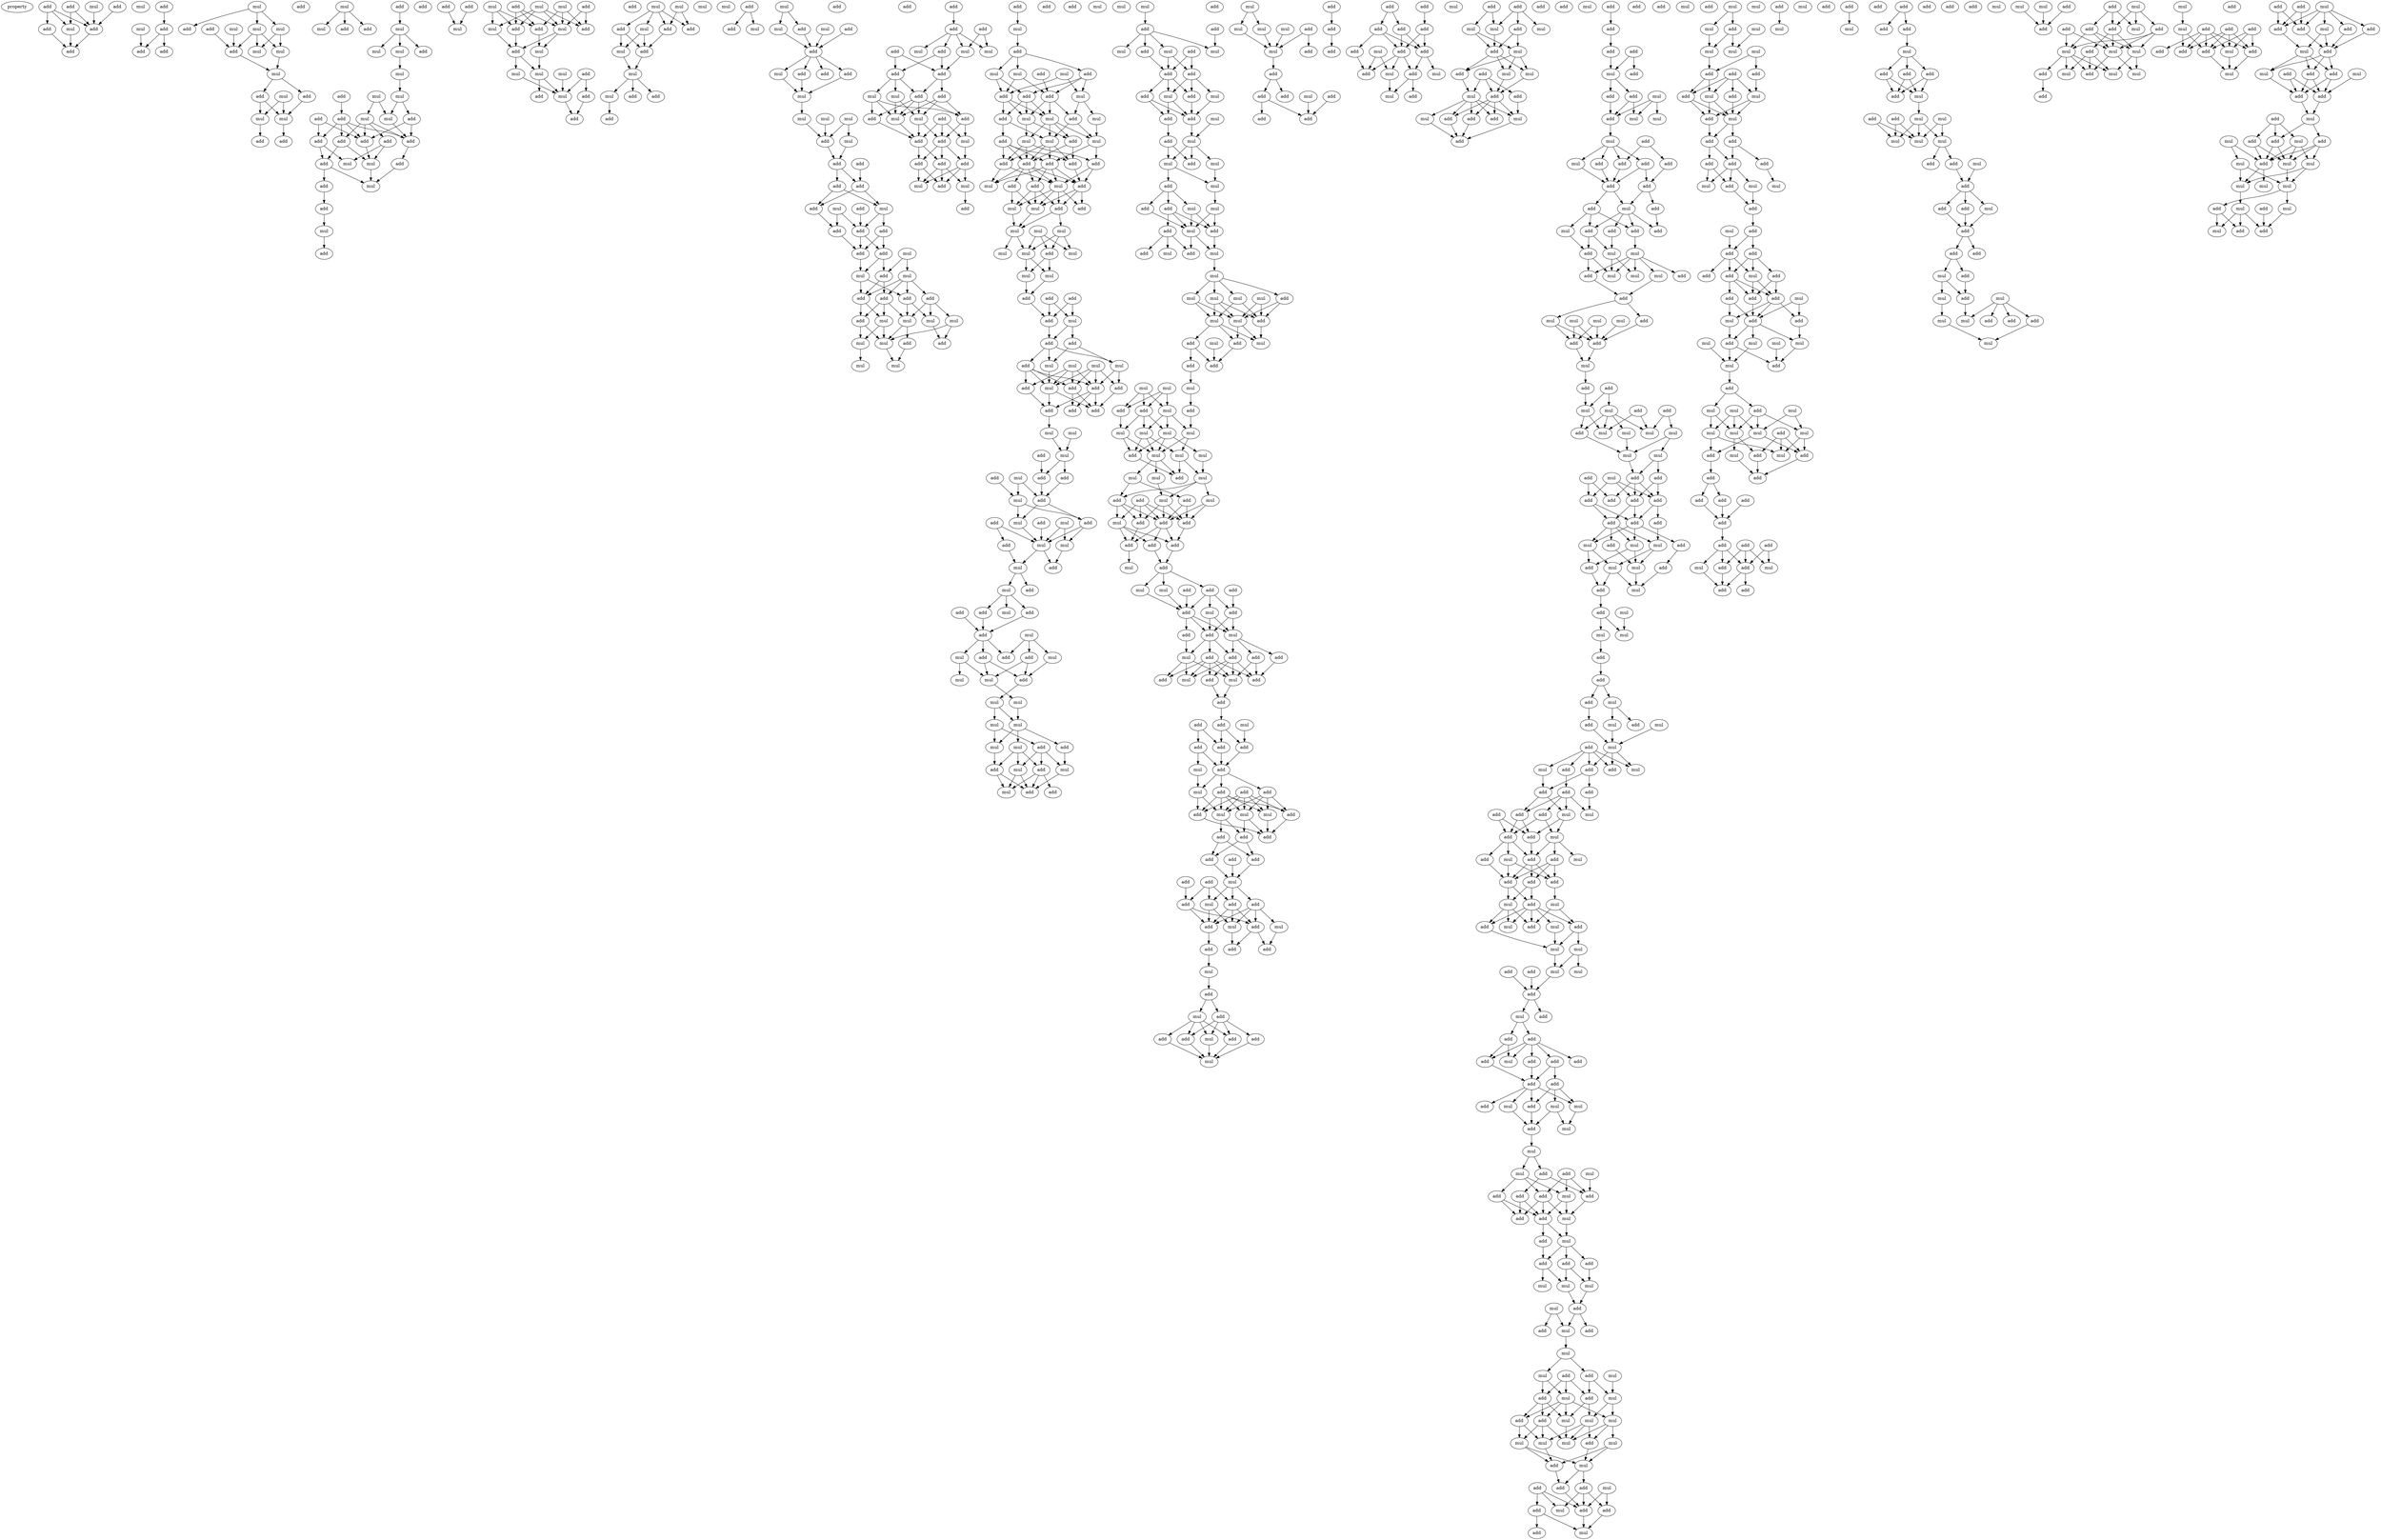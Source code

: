 digraph {
    node [fontcolor=black]
    property [mul=2,lf=1.9]
    0 [ label = add ];
    1 [ label = mul ];
    2 [ label = mul ];
    3 [ label = add ];
    4 [ label = add ];
    5 [ label = mul ];
    6 [ label = add ];
    7 [ label = add ];
    8 [ label = add ];
    9 [ label = add ];
    10 [ label = add ];
    11 [ label = mul ];
    12 [ label = add ];
    13 [ label = add ];
    14 [ label = mul ];
    15 [ label = add ];
    16 [ label = mul ];
    17 [ label = mul ];
    18 [ label = mul ];
    19 [ label = add ];
    20 [ label = mul ];
    21 [ label = mul ];
    22 [ label = add ];
    23 [ label = mul ];
    24 [ label = add ];
    25 [ label = mul ];
    26 [ label = add ];
    27 [ label = mul ];
    28 [ label = mul ];
    29 [ label = add ];
    30 [ label = add ];
    31 [ label = add ];
    32 [ label = mul ];
    33 [ label = mul ];
    34 [ label = add ];
    35 [ label = add ];
    36 [ label = add ];
    37 [ label = mul ];
    38 [ label = mul ];
    39 [ label = mul ];
    40 [ label = add ];
    41 [ label = add ];
    42 [ label = mul ];
    43 [ label = mul ];
    44 [ label = add ];
    45 [ label = mul ];
    46 [ label = mul ];
    47 [ label = add ];
    48 [ label = mul ];
    49 [ label = add ];
    50 [ label = add ];
    51 [ label = add ];
    52 [ label = add ];
    53 [ label = add ];
    54 [ label = add ];
    55 [ label = add ];
    56 [ label = add ];
    57 [ label = mul ];
    58 [ label = mul ];
    59 [ label = add ];
    60 [ label = mul ];
    61 [ label = add ];
    62 [ label = add ];
    63 [ label = mul ];
    64 [ label = add ];
    65 [ label = add ];
    66 [ label = add ];
    67 [ label = mul ];
    68 [ label = mul ];
    69 [ label = add ];
    70 [ label = mul ];
    71 [ label = add ];
    72 [ label = mul ];
    73 [ label = add ];
    74 [ label = mul ];
    75 [ label = mul ];
    76 [ label = add ];
    77 [ label = add ];
    78 [ label = mul ];
    79 [ label = add ];
    80 [ label = add ];
    81 [ label = mul ];
    82 [ label = mul ];
    83 [ label = mul ];
    84 [ label = mul ];
    85 [ label = add ];
    86 [ label = add ];
    87 [ label = add ];
    88 [ label = add ];
    89 [ label = mul ];
    90 [ label = mul ];
    91 [ label = add ];
    92 [ label = add ];
    93 [ label = mul ];
    94 [ label = add ];
    95 [ label = mul ];
    96 [ label = add ];
    97 [ label = mul ];
    98 [ label = mul ];
    99 [ label = mul ];
    100 [ label = add ];
    101 [ label = add ];
    102 [ label = add ];
    103 [ label = mul ];
    104 [ label = add ];
    105 [ label = add ];
    106 [ label = mul ];
    107 [ label = mul ];
    108 [ label = mul ];
    109 [ label = mul ];
    110 [ label = add ];
    111 [ label = add ];
    112 [ label = add ];
    113 [ label = mul ];
    114 [ label = add ];
    115 [ label = add ];
    116 [ label = add ];
    117 [ label = add ];
    118 [ label = mul ];
    119 [ label = mul ];
    120 [ label = mul ];
    121 [ label = mul ];
    122 [ label = add ];
    123 [ label = mul ];
    124 [ label = add ];
    125 [ label = add ];
    126 [ label = add ];
    127 [ label = add ];
    128 [ label = mul ];
    129 [ label = add ];
    130 [ label = add ];
    131 [ label = mul ];
    132 [ label = add ];
    133 [ label = add ];
    134 [ label = add ];
    135 [ label = add ];
    136 [ label = add ];
    137 [ label = mul ];
    138 [ label = add ];
    139 [ label = mul ];
    140 [ label = mul ];
    141 [ label = add ];
    142 [ label = add ];
    143 [ label = add ];
    144 [ label = add ];
    145 [ label = mul ];
    146 [ label = mul ];
    147 [ label = add ];
    148 [ label = mul ];
    149 [ label = mul ];
    150 [ label = add ];
    151 [ label = add ];
    152 [ label = mul ];
    153 [ label = mul ];
    154 [ label = mul ];
    155 [ label = add ];
    156 [ label = mul ];
    157 [ label = add ];
    158 [ label = add ];
    159 [ label = add ];
    160 [ label = add ];
    161 [ label = add ];
    162 [ label = mul ];
    163 [ label = mul ];
    164 [ label = mul ];
    165 [ label = add ];
    166 [ label = add ];
    167 [ label = add ];
    168 [ label = mul ];
    169 [ label = mul ];
    170 [ label = add ];
    171 [ label = mul ];
    172 [ label = mul ];
    173 [ label = add ];
    174 [ label = add ];
    175 [ label = add ];
    176 [ label = add ];
    177 [ label = mul ];
    178 [ label = add ];
    179 [ label = add ];
    180 [ label = add ];
    181 [ label = add ];
    182 [ label = add ];
    183 [ label = mul ];
    184 [ label = mul ];
    185 [ label = add ];
    186 [ label = add ];
    187 [ label = mul ];
    188 [ label = add ];
    189 [ label = add ];
    190 [ label = mul ];
    191 [ label = add ];
    192 [ label = mul ];
    193 [ label = mul ];
    194 [ label = add ];
    195 [ label = add ];
    196 [ label = mul ];
    197 [ label = add ];
    198 [ label = add ];
    199 [ label = add ];
    200 [ label = mul ];
    201 [ label = mul ];
    202 [ label = mul ];
    203 [ label = add ];
    204 [ label = add ];
    205 [ label = mul ];
    206 [ label = mul ];
    207 [ label = add ];
    208 [ label = mul ];
    209 [ label = add ];
    210 [ label = add ];
    211 [ label = add ];
    212 [ label = add ];
    213 [ label = add ];
    214 [ label = add ];
    215 [ label = add ];
    216 [ label = mul ];
    217 [ label = mul ];
    218 [ label = add ];
    219 [ label = add ];
    220 [ label = mul ];
    221 [ label = add ];
    222 [ label = mul ];
    223 [ label = mul ];
    224 [ label = mul ];
    225 [ label = mul ];
    226 [ label = mul ];
    227 [ label = mul ];
    228 [ label = add ];
    229 [ label = add ];
    230 [ label = mul ];
    231 [ label = mul ];
    232 [ label = mul ];
    233 [ label = add ];
    234 [ label = add ];
    235 [ label = add ];
    236 [ label = mul ];
    237 [ label = add ];
    238 [ label = mul ];
    239 [ label = add ];
    240 [ label = add ];
    241 [ label = add ];
    242 [ label = mul ];
    243 [ label = mul ];
    244 [ label = mul ];
    245 [ label = mul ];
    246 [ label = add ];
    247 [ label = add ];
    248 [ label = mul ];
    249 [ label = add ];
    250 [ label = add ];
    251 [ label = add ];
    252 [ label = add ];
    253 [ label = add ];
    254 [ label = mul ];
    255 [ label = mul ];
    256 [ label = mul ];
    257 [ label = add ];
    258 [ label = add ];
    259 [ label = mul ];
    260 [ label = add ];
    261 [ label = add ];
    262 [ label = mul ];
    263 [ label = add ];
    264 [ label = mul ];
    265 [ label = add ];
    266 [ label = add ];
    267 [ label = add ];
    268 [ label = mul ];
    269 [ label = mul ];
    270 [ label = add ];
    271 [ label = mul ];
    272 [ label = mul ];
    273 [ label = add ];
    274 [ label = mul ];
    275 [ label = add ];
    276 [ label = add ];
    277 [ label = add ];
    278 [ label = mul ];
    279 [ label = add ];
    280 [ label = add ];
    281 [ label = mul ];
    282 [ label = mul ];
    283 [ label = add ];
    284 [ label = add ];
    285 [ label = add ];
    286 [ label = mul ];
    287 [ label = mul ];
    288 [ label = add ];
    289 [ label = mul ];
    290 [ label = mul ];
    291 [ label = mul ];
    292 [ label = mul ];
    293 [ label = mul ];
    294 [ label = add ];
    295 [ label = mul ];
    296 [ label = add ];
    297 [ label = mul ];
    298 [ label = add ];
    299 [ label = mul ];
    300 [ label = add ];
    301 [ label = mul ];
    302 [ label = add ];
    303 [ label = mul ];
    304 [ label = add ];
    305 [ label = mul ];
    306 [ label = mul ];
    307 [ label = add ];
    308 [ label = add ];
    309 [ label = add ];
    310 [ label = add ];
    311 [ label = mul ];
    312 [ label = mul ];
    313 [ label = mul ];
    314 [ label = add ];
    315 [ label = add ];
    316 [ label = add ];
    317 [ label = add ];
    318 [ label = mul ];
    319 [ label = mul ];
    320 [ label = add ];
    321 [ label = add ];
    322 [ label = add ];
    323 [ label = mul ];
    324 [ label = mul ];
    325 [ label = add ];
    326 [ label = mul ];
    327 [ label = add ];
    328 [ label = mul ];
    329 [ label = add ];
    330 [ label = mul ];
    331 [ label = add ];
    332 [ label = mul ];
    333 [ label = add ];
    334 [ label = mul ];
    335 [ label = add ];
    336 [ label = mul ];
    337 [ label = add ];
    338 [ label = mul ];
    339 [ label = add ];
    340 [ label = add ];
    341 [ label = mul ];
    342 [ label = mul ];
    343 [ label = mul ];
    344 [ label = mul ];
    345 [ label = add ];
    346 [ label = mul ];
    347 [ label = mul ];
    348 [ label = mul ];
    349 [ label = mul ];
    350 [ label = add ];
    351 [ label = add ];
    352 [ label = mul ];
    353 [ label = add ];
    354 [ label = mul ];
    355 [ label = add ];
    356 [ label = add ];
    357 [ label = mul ];
    358 [ label = mul ];
    359 [ label = mul ];
    360 [ label = add ];
    361 [ label = add ];
    362 [ label = mul ];
    363 [ label = add ];
    364 [ label = mul ];
    365 [ label = mul ];
    366 [ label = mul ];
    367 [ label = mul ];
    368 [ label = mul ];
    369 [ label = mul ];
    370 [ label = mul ];
    371 [ label = add ];
    372 [ label = mul ];
    373 [ label = mul ];
    374 [ label = add ];
    375 [ label = mul ];
    376 [ label = add ];
    377 [ label = add ];
    378 [ label = add ];
    379 [ label = mul ];
    380 [ label = mul ];
    381 [ label = add ];
    382 [ label = mul ];
    383 [ label = add ];
    384 [ label = add ];
    385 [ label = add ];
    386 [ label = add ];
    387 [ label = add ];
    388 [ label = add ];
    389 [ label = mul ];
    390 [ label = mul ];
    391 [ label = add ];
    392 [ label = mul ];
    393 [ label = add ];
    394 [ label = add ];
    395 [ label = add ];
    396 [ label = mul ];
    397 [ label = add ];
    398 [ label = mul ];
    399 [ label = add ];
    400 [ label = add ];
    401 [ label = add ];
    402 [ label = mul ];
    403 [ label = add ];
    404 [ label = add ];
    405 [ label = add ];
    406 [ label = mul ];
    407 [ label = add ];
    408 [ label = add ];
    409 [ label = mul ];
    410 [ label = add ];
    411 [ label = add ];
    412 [ label = add ];
    413 [ label = add ];
    414 [ label = mul ];
    415 [ label = add ];
    416 [ label = add ];
    417 [ label = add ];
    418 [ label = mul ];
    419 [ label = add ];
    420 [ label = add ];
    421 [ label = mul ];
    422 [ label = add ];
    423 [ label = add ];
    424 [ label = mul ];
    425 [ label = mul ];
    426 [ label = mul ];
    427 [ label = add ];
    428 [ label = add ];
    429 [ label = add ];
    430 [ label = add ];
    431 [ label = add ];
    432 [ label = add ];
    433 [ label = add ];
    434 [ label = add ];
    435 [ label = add ];
    436 [ label = add ];
    437 [ label = mul ];
    438 [ label = add ];
    439 [ label = add ];
    440 [ label = add ];
    441 [ label = mul ];
    442 [ label = mul ];
    443 [ label = add ];
    444 [ label = add ];
    445 [ label = mul ];
    446 [ label = add ];
    447 [ label = add ];
    448 [ label = add ];
    449 [ label = mul ];
    450 [ label = add ];
    451 [ label = mul ];
    452 [ label = add ];
    453 [ label = add ];
    454 [ label = add ];
    455 [ label = mul ];
    456 [ label = add ];
    457 [ label = add ];
    458 [ label = mul ];
    459 [ label = mul ];
    460 [ label = add ];
    461 [ label = mul ];
    462 [ label = mul ];
    463 [ label = mul ];
    464 [ label = add ];
    465 [ label = mul ];
    466 [ label = add ];
    467 [ label = mul ];
    468 [ label = add ];
    469 [ label = add ];
    470 [ label = add ];
    471 [ label = add ];
    472 [ label = add ];
    473 [ label = add ];
    474 [ label = add ];
    475 [ label = add ];
    476 [ label = add ];
    477 [ label = add ];
    478 [ label = add ];
    479 [ label = add ];
    480 [ label = add ];
    481 [ label = mul ];
    482 [ label = add ];
    483 [ label = add ];
    484 [ label = add ];
    485 [ label = add ];
    486 [ label = mul ];
    487 [ label = mul ];
    488 [ label = add ];
    489 [ label = mul ];
    490 [ label = add ];
    491 [ label = mul ];
    492 [ label = add ];
    493 [ label = add ];
    494 [ label = add ];
    495 [ label = add ];
    496 [ label = mul ];
    497 [ label = mul ];
    498 [ label = mul ];
    499 [ label = add ];
    500 [ label = mul ];
    501 [ label = add ];
    502 [ label = mul ];
    503 [ label = add ];
    504 [ label = mul ];
    505 [ label = mul ];
    506 [ label = add ];
    507 [ label = add ];
    508 [ label = add ];
    509 [ label = add ];
    510 [ label = mul ];
    511 [ label = mul ];
    512 [ label = add ];
    513 [ label = add ];
    514 [ label = add ];
    515 [ label = mul ];
    516 [ label = add ];
    517 [ label = add ];
    518 [ label = add ];
    519 [ label = add ];
    520 [ label = add ];
    521 [ label = mul ];
    522 [ label = add ];
    523 [ label = mul ];
    524 [ label = add ];
    525 [ label = add ];
    526 [ label = mul ];
    527 [ label = add ];
    528 [ label = mul ];
    529 [ label = add ];
    530 [ label = mul ];
    531 [ label = mul ];
    532 [ label = add ];
    533 [ label = add ];
    534 [ label = add ];
    535 [ label = add ];
    536 [ label = add ];
    537 [ label = add ];
    538 [ label = mul ];
    539 [ label = add ];
    540 [ label = add ];
    541 [ label = add ];
    542 [ label = add ];
    543 [ label = add ];
    544 [ label = mul ];
    545 [ label = add ];
    546 [ label = mul ];
    547 [ label = mul ];
    548 [ label = add ];
    549 [ label = mul ];
    550 [ label = add ];
    551 [ label = mul ];
    552 [ label = add ];
    553 [ label = mul ];
    554 [ label = add ];
    555 [ label = mul ];
    556 [ label = add ];
    557 [ label = mul ];
    558 [ label = mul ];
    559 [ label = mul ];
    560 [ label = add ];
    561 [ label = add ];
    562 [ label = mul ];
    563 [ label = add ];
    564 [ label = add ];
    565 [ label = mul ];
    566 [ label = add ];
    567 [ label = mul ];
    568 [ label = add ];
    569 [ label = add ];
    570 [ label = mul ];
    571 [ label = add ];
    572 [ label = mul ];
    573 [ label = mul ];
    574 [ label = mul ];
    575 [ label = mul ];
    576 [ label = mul ];
    577 [ label = add ];
    578 [ label = add ];
    579 [ label = mul ];
    580 [ label = add ];
    581 [ label = add ];
    582 [ label = add ];
    583 [ label = mul ];
    584 [ label = add ];
    585 [ label = add ];
    586 [ label = add ];
    587 [ label = add ];
    588 [ label = add ];
    589 [ label = add ];
    590 [ label = mul ];
    591 [ label = mul ];
    592 [ label = mul ];
    593 [ label = add ];
    594 [ label = mul ];
    595 [ label = add ];
    596 [ label = mul ];
    597 [ label = add ];
    598 [ label = mul ];
    599 [ label = add ];
    600 [ label = add ];
    601 [ label = mul ];
    602 [ label = mul ];
    603 [ label = mul ];
    604 [ label = add ];
    605 [ label = add ];
    606 [ label = add ];
    607 [ label = mul ];
    608 [ label = mul ];
    609 [ label = add ];
    610 [ label = add ];
    611 [ label = mul ];
    612 [ label = mul ];
    613 [ label = add ];
    614 [ label = mul ];
    615 [ label = add ];
    616 [ label = mul ];
    617 [ label = add ];
    618 [ label = add ];
    619 [ label = add ];
    620 [ label = add ];
    621 [ label = add ];
    622 [ label = add ];
    623 [ label = add ];
    624 [ label = add ];
    625 [ label = mul ];
    626 [ label = mul ];
    627 [ label = add ];
    628 [ label = mul ];
    629 [ label = add ];
    630 [ label = add ];
    631 [ label = mul ];
    632 [ label = add ];
    633 [ label = add ];
    634 [ label = mul ];
    635 [ label = add ];
    636 [ label = add ];
    637 [ label = add ];
    638 [ label = mul ];
    639 [ label = add ];
    640 [ label = mul ];
    641 [ label = mul ];
    642 [ label = add ];
    643 [ label = add ];
    644 [ label = mul ];
    645 [ label = add ];
    646 [ label = mul ];
    647 [ label = mul ];
    648 [ label = mul ];
    649 [ label = add ];
    650 [ label = add ];
    651 [ label = mul ];
    652 [ label = add ];
    653 [ label = mul ];
    654 [ label = add ];
    655 [ label = add ];
    656 [ label = add ];
    657 [ label = add ];
    658 [ label = mul ];
    659 [ label = add ];
    660 [ label = add ];
    661 [ label = add ];
    662 [ label = add ];
    663 [ label = add ];
    664 [ label = add ];
    665 [ label = add ];
    666 [ label = add ];
    667 [ label = mul ];
    668 [ label = mul ];
    669 [ label = mul ];
    670 [ label = add ];
    671 [ label = mul ];
    672 [ label = mul ];
    673 [ label = mul ];
    674 [ label = mul ];
    675 [ label = add ];
    676 [ label = add ];
    677 [ label = add ];
    678 [ label = add ];
    679 [ label = add ];
    680 [ label = add ];
    681 [ label = mul ];
    682 [ label = add ];
    683 [ label = add ];
    684 [ label = mul ];
    685 [ label = add ];
    686 [ label = mul ];
    687 [ label = add ];
    688 [ label = add ];
    689 [ label = add ];
    690 [ label = mul ];
    691 [ label = mul ];
    692 [ label = mul ];
    693 [ label = add ];
    694 [ label = mul ];
    695 [ label = add ];
    696 [ label = mul ];
    697 [ label = add ];
    698 [ label = mul ];
    699 [ label = mul ];
    700 [ label = add ];
    701 [ label = mul ];
    702 [ label = add ];
    703 [ label = add ];
    704 [ label = add ];
    705 [ label = mul ];
    706 [ label = mul ];
    707 [ label = mul ];
    708 [ label = mul ];
    709 [ label = add ];
    710 [ label = mul ];
    711 [ label = add ];
    712 [ label = mul ];
    713 [ label = mul ];
    714 [ label = mul ];
    715 [ label = mul ];
    716 [ label = add ];
    717 [ label = add ];
    718 [ label = mul ];
    719 [ label = add ];
    720 [ label = add ];
    721 [ label = mul ];
    722 [ label = add ];
    723 [ label = add ];
    724 [ label = add ];
    725 [ label = add ];
    726 [ label = mul ];
    727 [ label = mul ];
    728 [ label = add ];
    729 [ label = mul ];
    730 [ label = mul ];
    731 [ label = mul ];
    732 [ label = add ];
    733 [ label = mul ];
    734 [ label = mul ];
    735 [ label = mul ];
    736 [ label = add ];
    737 [ label = add ];
    738 [ label = add ];
    739 [ label = add ];
    740 [ label = mul ];
    741 [ label = mul ];
    742 [ label = add ];
    743 [ label = mul ];
    744 [ label = mul ];
    745 [ label = add ];
    746 [ label = add ];
    747 [ label = add ];
    748 [ label = add ];
    749 [ label = add ];
    750 [ label = add ];
    751 [ label = mul ];
    752 [ label = mul ];
    753 [ label = mul ];
    754 [ label = add ];
    755 [ label = add ];
    756 [ label = add ];
    757 [ label = mul ];
    758 [ label = add ];
    759 [ label = add ];
    760 [ label = add ];
    761 [ label = mul ];
    762 [ label = add ];
    763 [ label = add ];
    764 [ label = add ];
    765 [ label = mul ];
    766 [ label = add ];
    767 [ label = add ];
    768 [ label = mul ];
    769 [ label = add ];
    770 [ label = add ];
    771 [ label = mul ];
    772 [ label = mul ];
    773 [ label = mul ];
    774 [ label = mul ];
    775 [ label = add ];
    776 [ label = mul ];
    777 [ label = add ];
    778 [ label = add ];
    779 [ label = add ];
    780 [ label = mul ];
    781 [ label = mul ];
    782 [ label = mul ];
    783 [ label = mul ];
    784 [ label = add ];
    785 [ label = mul ];
    786 [ label = mul ];
    787 [ label = mul ];
    788 [ label = add ];
    789 [ label = mul ];
    790 [ label = add ];
    791 [ label = mul ];
    792 [ label = add ];
    793 [ label = add ];
    794 [ label = add ];
    795 [ label = add ];
    796 [ label = add ];
    797 [ label = add ];
    798 [ label = add ];
    799 [ label = add ];
    800 [ label = add ];
    801 [ label = add ];
    802 [ label = add ];
    803 [ label = mul ];
    804 [ label = mul ];
    805 [ label = add ];
    806 [ label = add ];
    807 [ label = add ];
    808 [ label = add ];
    809 [ label = mul ];
    810 [ label = mul ];
    811 [ label = add ];
    812 [ label = add ];
    813 [ label = add ];
    814 [ label = mul ];
    815 [ label = add ];
    816 [ label = add ];
    817 [ label = add ];
    818 [ label = mul ];
    819 [ label = add ];
    820 [ label = add ];
    821 [ label = add ];
    822 [ label = add ];
    823 [ label = add ];
    824 [ label = mul ];
    825 [ label = mul ];
    826 [ label = add ];
    827 [ label = mul ];
    828 [ label = add ];
    829 [ label = mul ];
    830 [ label = mul ];
    831 [ label = mul ];
    832 [ label = add ];
    833 [ label = add ];
    834 [ label = mul ];
    835 [ label = add ];
    836 [ label = add ];
    837 [ label = add ];
    838 [ label = add ];
    839 [ label = mul ];
    840 [ label = add ];
    841 [ label = add ];
    842 [ label = add ];
    843 [ label = add ];
    844 [ label = add ];
    845 [ label = mul ];
    846 [ label = mul ];
    847 [ label = add ];
    848 [ label = mul ];
    849 [ label = add ];
    850 [ label = mul ];
    851 [ label = mul ];
    852 [ label = add ];
    853 [ label = add ];
    854 [ label = mul ];
    855 [ label = mul ];
    856 [ label = mul ];
    857 [ label = mul ];
    858 [ label = add ];
    859 [ label = add ];
    860 [ label = mul ];
    861 [ label = add ];
    862 [ label = add ];
    863 [ label = add ];
    864 [ label = add ];
    865 [ label = add ];
    866 [ label = mul ];
    867 [ label = add ];
    868 [ label = mul ];
    869 [ label = mul ];
    870 [ label = mul ];
    871 [ label = add ];
    872 [ label = add ];
    873 [ label = mul ];
    874 [ label = mul ];
    875 [ label = mul ];
    876 [ label = add ];
    877 [ label = mul ];
    878 [ label = add ];
    879 [ label = add ];
    880 [ label = mul ];
    881 [ label = add ];
    882 [ label = add ];
    883 [ label = add ];
    884 [ label = add ];
    885 [ label = mul ];
    886 [ label = add ];
    887 [ label = mul ];
    888 [ label = add ];
    889 [ label = add ];
    890 [ label = add ];
    891 [ label = mul ];
    892 [ label = add ];
    893 [ label = add ];
    894 [ label = add ];
    895 [ label = add ];
    896 [ label = mul ];
    897 [ label = mul ];
    898 [ label = add ];
    899 [ label = mul ];
    900 [ label = add ];
    901 [ label = mul ];
    902 [ label = add ];
    903 [ label = add ];
    904 [ label = add ];
    905 [ label = add ];
    906 [ label = mul ];
    907 [ label = add ];
    908 [ label = mul ];
    909 [ label = add ];
    910 [ label = add ];
    911 [ label = mul ];
    912 [ label = add ];
    913 [ label = mul ];
    914 [ label = mul ];
    915 [ label = add ];
    916 [ label = mul ];
    917 [ label = mul ];
    918 [ label = mul ];
    919 [ label = mul ];
    920 [ label = add ];
    921 [ label = mul ];
    922 [ label = add ];
    923 [ label = mul ];
    924 [ label = add ];
    925 [ label = add ];
    926 [ label = mul ];
    0 -> 5 [ name = 0 ];
    0 -> 7 [ name = 1 ];
    2 -> 7 [ name = 2 ];
    3 -> 7 [ name = 3 ];
    4 -> 5 [ name = 4 ];
    4 -> 6 [ name = 5 ];
    4 -> 7 [ name = 6 ];
    5 -> 8 [ name = 7 ];
    6 -> 8 [ name = 8 ];
    7 -> 8 [ name = 9 ];
    9 -> 10 [ name = 10 ];
    10 -> 12 [ name = 11 ];
    10 -> 13 [ name = 12 ];
    11 -> 12 [ name = 13 ];
    14 -> 16 [ name = 14 ];
    14 -> 17 [ name = 15 ];
    14 -> 19 [ name = 16 ];
    15 -> 22 [ name = 17 ];
    16 -> 20 [ name = 18 ];
    16 -> 21 [ name = 19 ];
    17 -> 20 [ name = 20 ];
    17 -> 21 [ name = 21 ];
    17 -> 22 [ name = 22 ];
    18 -> 22 [ name = 23 ];
    21 -> 23 [ name = 24 ];
    22 -> 23 [ name = 25 ];
    23 -> 24 [ name = 26 ];
    23 -> 26 [ name = 27 ];
    24 -> 27 [ name = 28 ];
    24 -> 28 [ name = 29 ];
    25 -> 27 [ name = 30 ];
    25 -> 28 [ name = 31 ];
    26 -> 27 [ name = 32 ];
    27 -> 30 [ name = 33 ];
    28 -> 31 [ name = 34 ];
    32 -> 33 [ name = 35 ];
    32 -> 34 [ name = 36 ];
    32 -> 36 [ name = 37 ];
    35 -> 37 [ name = 38 ];
    37 -> 38 [ name = 39 ];
    37 -> 39 [ name = 40 ];
    37 -> 40 [ name = 41 ];
    39 -> 42 [ name = 42 ];
    42 -> 43 [ name = 43 ];
    43 -> 47 [ name = 44 ];
    43 -> 48 [ name = 45 ];
    44 -> 50 [ name = 46 ];
    45 -> 46 [ name = 47 ];
    45 -> 48 [ name = 48 ];
    46 -> 51 [ name = 49 ];
    46 -> 52 [ name = 50 ];
    46 -> 53 [ name = 51 ];
    46 -> 55 [ name = 52 ];
    47 -> 52 [ name = 53 ];
    47 -> 55 [ name = 54 ];
    48 -> 55 [ name = 55 ];
    49 -> 52 [ name = 56 ];
    49 -> 54 [ name = 57 ];
    50 -> 52 [ name = 58 ];
    50 -> 53 [ name = 59 ];
    50 -> 54 [ name = 60 ];
    50 -> 55 [ name = 61 ];
    51 -> 57 [ name = 62 ];
    51 -> 58 [ name = 63 ];
    52 -> 58 [ name = 64 ];
    53 -> 56 [ name = 65 ];
    53 -> 58 [ name = 66 ];
    54 -> 56 [ name = 67 ];
    54 -> 57 [ name = 68 ];
    55 -> 59 [ name = 69 ];
    56 -> 60 [ name = 70 ];
    56 -> 61 [ name = 71 ];
    58 -> 60 [ name = 72 ];
    59 -> 60 [ name = 73 ];
    61 -> 62 [ name = 74 ];
    62 -> 63 [ name = 75 ];
    63 -> 65 [ name = 76 ];
    64 -> 67 [ name = 77 ];
    66 -> 67 [ name = 78 ];
    68 -> 75 [ name = 79 ];
    68 -> 76 [ name = 80 ];
    68 -> 77 [ name = 81 ];
    69 -> 74 [ name = 82 ];
    69 -> 76 [ name = 83 ];
    69 -> 77 [ name = 84 ];
    70 -> 73 [ name = 85 ];
    70 -> 74 [ name = 86 ];
    70 -> 76 [ name = 87 ];
    71 -> 73 [ name = 88 ];
    71 -> 74 [ name = 89 ];
    72 -> 73 [ name = 90 ];
    72 -> 74 [ name = 91 ];
    72 -> 75 [ name = 92 ];
    72 -> 77 [ name = 93 ];
    74 -> 78 [ name = 94 ];
    74 -> 79 [ name = 95 ];
    75 -> 79 [ name = 96 ];
    76 -> 78 [ name = 97 ];
    77 -> 79 [ name = 98 ];
    78 -> 83 [ name = 99 ];
    79 -> 82 [ name = 100 ];
    79 -> 83 [ name = 101 ];
    80 -> 84 [ name = 102 ];
    80 -> 85 [ name = 103 ];
    81 -> 84 [ name = 104 ];
    82 -> 84 [ name = 105 ];
    83 -> 84 [ name = 106 ];
    83 -> 86 [ name = 107 ];
    84 -> 87 [ name = 108 ];
    85 -> 87 [ name = 109 ];
    89 -> 91 [ name = 110 ];
    89 -> 92 [ name = 111 ];
    89 -> 93 [ name = 112 ];
    89 -> 94 [ name = 113 ];
    90 -> 92 [ name = 114 ];
    90 -> 94 [ name = 115 ];
    91 -> 95 [ name = 116 ];
    91 -> 96 [ name = 117 ];
    92 -> 96 [ name = 118 ];
    93 -> 95 [ name = 119 ];
    93 -> 96 [ name = 120 ];
    95 -> 97 [ name = 121 ];
    96 -> 97 [ name = 122 ];
    97 -> 98 [ name = 123 ];
    97 -> 100 [ name = 124 ];
    97 -> 101 [ name = 125 ];
    98 -> 102 [ name = 126 ];
    104 -> 105 [ name = 127 ];
    104 -> 106 [ name = 128 ];
    107 -> 108 [ name = 129 ];
    107 -> 110 [ name = 130 ];
    108 -> 112 [ name = 131 ];
    109 -> 112 [ name = 132 ];
    110 -> 112 [ name = 133 ];
    111 -> 112 [ name = 134 ];
    112 -> 113 [ name = 135 ];
    112 -> 114 [ name = 136 ];
    112 -> 116 [ name = 137 ];
    112 -> 117 [ name = 138 ];
    113 -> 118 [ name = 139 ];
    114 -> 118 [ name = 140 ];
    117 -> 118 [ name = 141 ];
    118 -> 120 [ name = 142 ];
    119 -> 122 [ name = 143 ];
    120 -> 122 [ name = 144 ];
    121 -> 122 [ name = 145 ];
    121 -> 123 [ name = 146 ];
    122 -> 124 [ name = 147 ];
    123 -> 124 [ name = 148 ];
    124 -> 126 [ name = 149 ];
    124 -> 127 [ name = 150 ];
    125 -> 127 [ name = 151 ];
    126 -> 129 [ name = 152 ];
    126 -> 131 [ name = 153 ];
    127 -> 129 [ name = 154 ];
    127 -> 131 [ name = 155 ];
    128 -> 132 [ name = 156 ];
    128 -> 133 [ name = 157 ];
    129 -> 132 [ name = 158 ];
    130 -> 133 [ name = 159 ];
    131 -> 133 [ name = 160 ];
    131 -> 134 [ name = 161 ];
    132 -> 135 [ name = 162 ];
    133 -> 135 [ name = 163 ];
    133 -> 136 [ name = 164 ];
    134 -> 135 [ name = 165 ];
    134 -> 136 [ name = 166 ];
    135 -> 139 [ name = 167 ];
    136 -> 138 [ name = 168 ];
    136 -> 139 [ name = 169 ];
    137 -> 138 [ name = 170 ];
    137 -> 140 [ name = 171 ];
    138 -> 142 [ name = 172 ];
    138 -> 144 [ name = 173 ];
    139 -> 143 [ name = 174 ];
    139 -> 144 [ name = 175 ];
    140 -> 141 [ name = 176 ];
    140 -> 142 [ name = 177 ];
    140 -> 143 [ name = 178 ];
    140 -> 144 [ name = 179 ];
    141 -> 145 [ name = 180 ];
    141 -> 146 [ name = 181 ];
    141 -> 148 [ name = 182 ];
    142 -> 147 [ name = 183 ];
    142 -> 148 [ name = 184 ];
    142 -> 149 [ name = 185 ];
    143 -> 145 [ name = 186 ];
    143 -> 148 [ name = 187 ];
    144 -> 147 [ name = 188 ];
    144 -> 149 [ name = 189 ];
    145 -> 151 [ name = 190 ];
    146 -> 151 [ name = 191 ];
    146 -> 152 [ name = 192 ];
    147 -> 152 [ name = 193 ];
    147 -> 153 [ name = 194 ];
    148 -> 150 [ name = 195 ];
    148 -> 152 [ name = 196 ];
    149 -> 152 [ name = 197 ];
    149 -> 153 [ name = 198 ];
    150 -> 154 [ name = 199 ];
    152 -> 154 [ name = 200 ];
    153 -> 156 [ name = 201 ];
    157 -> 158 [ name = 202 ];
    158 -> 161 [ name = 203 ];
    158 -> 162 [ name = 204 ];
    158 -> 163 [ name = 205 ];
    158 -> 164 [ name = 206 ];
    159 -> 162 [ name = 207 ];
    159 -> 164 [ name = 208 ];
    160 -> 165 [ name = 209 ];
    160 -> 166 [ name = 210 ];
    161 -> 165 [ name = 211 ];
    161 -> 166 [ name = 212 ];
    162 -> 166 [ name = 213 ];
    165 -> 168 [ name = 214 ];
    165 -> 169 [ name = 215 ];
    165 -> 170 [ name = 216 ];
    166 -> 167 [ name = 217 ];
    166 -> 170 [ name = 218 ];
    167 -> 171 [ name = 219 ];
    167 -> 172 [ name = 220 ];
    167 -> 175 [ name = 221 ];
    168 -> 171 [ name = 222 ];
    168 -> 172 [ name = 223 ];
    169 -> 171 [ name = 224 ];
    169 -> 174 [ name = 225 ];
    169 -> 175 [ name = 226 ];
    170 -> 171 [ name = 227 ];
    170 -> 172 [ name = 228 ];
    170 -> 174 [ name = 229 ];
    170 -> 175 [ name = 230 ];
    171 -> 176 [ name = 231 ];
    172 -> 176 [ name = 232 ];
    172 -> 178 [ name = 233 ];
    173 -> 176 [ name = 234 ];
    173 -> 177 [ name = 235 ];
    173 -> 178 [ name = 236 ];
    174 -> 176 [ name = 237 ];
    175 -> 177 [ name = 238 ];
    175 -> 178 [ name = 239 ];
    176 -> 179 [ name = 240 ];
    176 -> 180 [ name = 241 ];
    177 -> 181 [ name = 242 ];
    178 -> 179 [ name = 243 ];
    178 -> 180 [ name = 244 ];
    178 -> 181 [ name = 245 ];
    179 -> 182 [ name = 246 ];
    179 -> 183 [ name = 247 ];
    179 -> 184 [ name = 248 ];
    180 -> 182 [ name = 249 ];
    180 -> 184 [ name = 250 ];
    181 -> 182 [ name = 251 ];
    181 -> 183 [ name = 252 ];
    181 -> 184 [ name = 253 ];
    183 -> 185 [ name = 254 ];
    186 -> 187 [ name = 255 ];
    187 -> 189 [ name = 256 ];
    189 -> 190 [ name = 257 ];
    189 -> 193 [ name = 258 ];
    189 -> 194 [ name = 259 ];
    190 -> 195 [ name = 260 ];
    190 -> 197 [ name = 261 ];
    191 -> 198 [ name = 262 ];
    192 -> 196 [ name = 263 ];
    192 -> 197 [ name = 264 ];
    193 -> 197 [ name = 265 ];
    193 -> 198 [ name = 266 ];
    194 -> 195 [ name = 267 ];
    194 -> 196 [ name = 268 ];
    194 -> 198 [ name = 269 ];
    195 -> 199 [ name = 270 ];
    195 -> 200 [ name = 271 ];
    195 -> 202 [ name = 272 ];
    196 -> 201 [ name = 273 ];
    196 -> 203 [ name = 274 ];
    197 -> 199 [ name = 275 ];
    197 -> 200 [ name = 276 ];
    197 -> 202 [ name = 277 ];
    198 -> 200 [ name = 278 ];
    198 -> 202 [ name = 279 ];
    198 -> 203 [ name = 280 ];
    199 -> 204 [ name = 281 ];
    199 -> 205 [ name = 282 ];
    200 -> 205 [ name = 283 ];
    200 -> 206 [ name = 284 ];
    200 -> 207 [ name = 285 ];
    200 -> 208 [ name = 286 ];
    201 -> 208 [ name = 287 ];
    202 -> 206 [ name = 288 ];
    202 -> 207 [ name = 289 ];
    203 -> 205 [ name = 290 ];
    203 -> 208 [ name = 291 ];
    204 -> 210 [ name = 292 ];
    204 -> 211 [ name = 293 ];
    204 -> 212 [ name = 294 ];
    204 -> 213 [ name = 295 ];
    205 -> 210 [ name = 296 ];
    205 -> 211 [ name = 297 ];
    205 -> 212 [ name = 298 ];
    205 -> 213 [ name = 299 ];
    206 -> 209 [ name = 300 ];
    206 -> 210 [ name = 301 ];
    206 -> 213 [ name = 302 ];
    207 -> 211 [ name = 303 ];
    207 -> 213 [ name = 304 ];
    208 -> 209 [ name = 305 ];
    208 -> 212 [ name = 306 ];
    209 -> 214 [ name = 307 ];
    209 -> 217 [ name = 308 ];
    210 -> 216 [ name = 309 ];
    210 -> 217 [ name = 310 ];
    211 -> 214 [ name = 311 ];
    212 -> 214 [ name = 312 ];
    212 -> 216 [ name = 313 ];
    212 -> 217 [ name = 314 ];
    212 -> 218 [ name = 315 ];
    213 -> 214 [ name = 316 ];
    213 -> 215 [ name = 317 ];
    213 -> 216 [ name = 318 ];
    213 -> 217 [ name = 319 ];
    213 -> 218 [ name = 320 ];
    214 -> 219 [ name = 321 ];
    214 -> 220 [ name = 322 ];
    214 -> 221 [ name = 323 ];
    215 -> 220 [ name = 324 ];
    215 -> 222 [ name = 325 ];
    217 -> 219 [ name = 326 ];
    217 -> 220 [ name = 327 ];
    217 -> 221 [ name = 328 ];
    217 -> 222 [ name = 329 ];
    218 -> 219 [ name = 330 ];
    218 -> 220 [ name = 331 ];
    218 -> 222 [ name = 332 ];
    219 -> 224 [ name = 333 ];
    219 -> 225 [ name = 334 ];
    220 -> 225 [ name = 335 ];
    222 -> 225 [ name = 336 ];
    223 -> 227 [ name = 337 ];
    223 -> 229 [ name = 338 ];
    223 -> 230 [ name = 339 ];
    224 -> 227 [ name = 340 ];
    224 -> 229 [ name = 341 ];
    224 -> 230 [ name = 342 ];
    225 -> 226 [ name = 343 ];
    225 -> 230 [ name = 344 ];
    229 -> 231 [ name = 345 ];
    229 -> 232 [ name = 346 ];
    230 -> 231 [ name = 347 ];
    230 -> 232 [ name = 348 ];
    231 -> 233 [ name = 349 ];
    232 -> 233 [ name = 350 ];
    233 -> 237 [ name = 351 ];
    234 -> 237 [ name = 352 ];
    234 -> 238 [ name = 353 ];
    235 -> 237 [ name = 354 ];
    235 -> 238 [ name = 355 ];
    237 -> 240 [ name = 356 ];
    238 -> 239 [ name = 357 ];
    238 -> 240 [ name = 358 ];
    239 -> 242 [ name = 359 ];
    239 -> 243 [ name = 360 ];
    240 -> 241 [ name = 361 ];
    240 -> 242 [ name = 362 ];
    240 -> 243 [ name = 363 ];
    241 -> 246 [ name = 364 ];
    241 -> 247 [ name = 365 ];
    241 -> 248 [ name = 366 ];
    241 -> 250 [ name = 367 ];
    242 -> 249 [ name = 368 ];
    242 -> 250 [ name = 369 ];
    243 -> 248 [ name = 370 ];
    244 -> 246 [ name = 371 ];
    244 -> 248 [ name = 372 ];
    244 -> 249 [ name = 373 ];
    244 -> 250 [ name = 374 ];
    245 -> 246 [ name = 375 ];
    245 -> 247 [ name = 376 ];
    245 -> 248 [ name = 377 ];
    245 -> 250 [ name = 378 ];
    246 -> 251 [ name = 379 ];
    246 -> 252 [ name = 380 ];
    247 -> 253 [ name = 381 ];
    248 -> 252 [ name = 382 ];
    248 -> 253 [ name = 383 ];
    249 -> 252 [ name = 384 ];
    250 -> 251 [ name = 385 ];
    250 -> 252 [ name = 386 ];
    250 -> 253 [ name = 387 ];
    253 -> 254 [ name = 388 ];
    254 -> 256 [ name = 389 ];
    255 -> 256 [ name = 390 ];
    256 -> 258 [ name = 391 ];
    256 -> 260 [ name = 392 ];
    257 -> 258 [ name = 393 ];
    258 -> 263 [ name = 394 ];
    259 -> 262 [ name = 395 ];
    259 -> 263 [ name = 396 ];
    260 -> 263 [ name = 397 ];
    261 -> 262 [ name = 398 ];
    262 -> 264 [ name = 399 ];
    262 -> 267 [ name = 400 ];
    263 -> 264 [ name = 401 ];
    263 -> 267 [ name = 402 ];
    264 -> 271 [ name = 403 ];
    265 -> 270 [ name = 404 ];
    265 -> 271 [ name = 405 ];
    266 -> 271 [ name = 406 ];
    267 -> 269 [ name = 407 ];
    267 -> 271 [ name = 408 ];
    268 -> 269 [ name = 409 ];
    268 -> 271 [ name = 410 ];
    269 -> 273 [ name = 411 ];
    270 -> 272 [ name = 412 ];
    271 -> 272 [ name = 413 ];
    271 -> 273 [ name = 414 ];
    272 -> 274 [ name = 415 ];
    272 -> 275 [ name = 416 ];
    274 -> 276 [ name = 417 ];
    274 -> 278 [ name = 418 ];
    274 -> 279 [ name = 419 ];
    276 -> 280 [ name = 420 ];
    277 -> 280 [ name = 421 ];
    279 -> 280 [ name = 422 ];
    280 -> 282 [ name = 423 ];
    280 -> 283 [ name = 424 ];
    280 -> 285 [ name = 425 ];
    281 -> 284 [ name = 426 ];
    281 -> 285 [ name = 427 ];
    281 -> 286 [ name = 428 ];
    282 -> 287 [ name = 429 ];
    282 -> 289 [ name = 430 ];
    283 -> 287 [ name = 431 ];
    283 -> 288 [ name = 432 ];
    284 -> 287 [ name = 433 ];
    284 -> 288 [ name = 434 ];
    286 -> 288 [ name = 435 ];
    287 -> 290 [ name = 436 ];
    288 -> 291 [ name = 437 ];
    290 -> 292 [ name = 438 ];
    291 -> 292 [ name = 439 ];
    291 -> 293 [ name = 440 ];
    292 -> 294 [ name = 441 ];
    292 -> 295 [ name = 442 ];
    292 -> 297 [ name = 443 ];
    293 -> 295 [ name = 444 ];
    293 -> 296 [ name = 445 ];
    294 -> 299 [ name = 446 ];
    295 -> 300 [ name = 447 ];
    296 -> 298 [ name = 448 ];
    296 -> 299 [ name = 449 ];
    296 -> 301 [ name = 450 ];
    297 -> 298 [ name = 451 ];
    297 -> 300 [ name = 452 ];
    297 -> 301 [ name = 453 ];
    298 -> 302 [ name = 454 ];
    298 -> 303 [ name = 455 ];
    298 -> 304 [ name = 456 ];
    299 -> 304 [ name = 457 ];
    300 -> 303 [ name = 458 ];
    300 -> 304 [ name = 459 ];
    301 -> 303 [ name = 460 ];
    301 -> 304 [ name = 461 ];
    306 -> 308 [ name = 462 ];
    307 -> 313 [ name = 463 ];
    308 -> 309 [ name = 464 ];
    308 -> 311 [ name = 465 ];
    308 -> 312 [ name = 466 ];
    308 -> 313 [ name = 467 ];
    309 -> 315 [ name = 468 ];
    310 -> 314 [ name = 469 ];
    310 -> 315 [ name = 470 ];
    311 -> 314 [ name = 471 ];
    311 -> 315 [ name = 472 ];
    314 -> 318 [ name = 473 ];
    314 -> 319 [ name = 474 ];
    314 -> 320 [ name = 475 ];
    315 -> 316 [ name = 476 ];
    315 -> 318 [ name = 477 ];
    315 -> 320 [ name = 478 ];
    316 -> 321 [ name = 479 ];
    316 -> 322 [ name = 480 ];
    318 -> 321 [ name = 481 ];
    318 -> 322 [ name = 482 ];
    319 -> 322 [ name = 483 ];
    320 -> 322 [ name = 484 ];
    321 -> 325 [ name = 485 ];
    322 -> 324 [ name = 486 ];
    323 -> 324 [ name = 487 ];
    324 -> 326 [ name = 488 ];
    324 -> 327 [ name = 489 ];
    324 -> 328 [ name = 490 ];
    325 -> 326 [ name = 491 ];
    325 -> 327 [ name = 492 ];
    326 -> 329 [ name = 493 ];
    326 -> 330 [ name = 494 ];
    328 -> 330 [ name = 495 ];
    329 -> 331 [ name = 496 ];
    329 -> 333 [ name = 497 ];
    329 -> 334 [ name = 498 ];
    330 -> 332 [ name = 499 ];
    331 -> 335 [ name = 500 ];
    331 -> 336 [ name = 501 ];
    331 -> 337 [ name = 502 ];
    332 -> 335 [ name = 503 ];
    332 -> 336 [ name = 504 ];
    333 -> 336 [ name = 505 ];
    334 -> 335 [ name = 506 ];
    334 -> 336 [ name = 507 ];
    335 -> 338 [ name = 508 ];
    336 -> 338 [ name = 509 ];
    336 -> 340 [ name = 510 ];
    337 -> 339 [ name = 511 ];
    337 -> 340 [ name = 512 ];
    337 -> 341 [ name = 513 ];
    338 -> 342 [ name = 514 ];
    342 -> 344 [ name = 515 ];
    342 -> 345 [ name = 516 ];
    342 -> 346 [ name = 517 ];
    342 -> 347 [ name = 518 ];
    343 -> 349 [ name = 519 ];
    343 -> 350 [ name = 520 ];
    344 -> 348 [ name = 521 ];
    344 -> 350 [ name = 522 ];
    345 -> 349 [ name = 523 ];
    345 -> 350 [ name = 524 ];
    346 -> 348 [ name = 525 ];
    346 -> 349 [ name = 526 ];
    346 -> 350 [ name = 527 ];
    347 -> 348 [ name = 528 ];
    347 -> 349 [ name = 529 ];
    348 -> 351 [ name = 530 ];
    348 -> 353 [ name = 531 ];
    348 -> 354 [ name = 532 ];
    349 -> 351 [ name = 533 ];
    349 -> 354 [ name = 534 ];
    350 -> 354 [ name = 535 ];
    351 -> 356 [ name = 536 ];
    352 -> 356 [ name = 537 ];
    353 -> 355 [ name = 538 ];
    353 -> 356 [ name = 539 ];
    355 -> 359 [ name = 540 ];
    357 -> 361 [ name = 541 ];
    357 -> 362 [ name = 542 ];
    357 -> 363 [ name = 543 ];
    358 -> 361 [ name = 544 ];
    358 -> 362 [ name = 545 ];
    358 -> 363 [ name = 546 ];
    359 -> 360 [ name = 547 ];
    360 -> 365 [ name = 548 ];
    361 -> 364 [ name = 549 ];
    361 -> 366 [ name = 550 ];
    361 -> 367 [ name = 551 ];
    362 -> 365 [ name = 552 ];
    362 -> 366 [ name = 553 ];
    362 -> 367 [ name = 554 ];
    363 -> 364 [ name = 555 ];
    364 -> 368 [ name = 556 ];
    364 -> 371 [ name = 557 ];
    365 -> 368 [ name = 558 ];
    365 -> 370 [ name = 559 ];
    366 -> 368 [ name = 560 ];
    366 -> 370 [ name = 561 ];
    366 -> 371 [ name = 562 ];
    367 -> 368 [ name = 563 ];
    367 -> 369 [ name = 564 ];
    367 -> 371 [ name = 565 ];
    368 -> 373 [ name = 566 ];
    368 -> 374 [ name = 567 ];
    368 -> 375 [ name = 568 ];
    369 -> 372 [ name = 569 ];
    370 -> 372 [ name = 570 ];
    370 -> 374 [ name = 571 ];
    371 -> 374 [ name = 572 ];
    372 -> 378 [ name = 573 ];
    372 -> 379 [ name = 574 ];
    372 -> 380 [ name = 575 ];
    373 -> 379 [ name = 576 ];
    375 -> 376 [ name = 577 ];
    375 -> 378 [ name = 578 ];
    376 -> 383 [ name = 579 ];
    376 -> 384 [ name = 580 ];
    377 -> 381 [ name = 581 ];
    377 -> 382 [ name = 582 ];
    377 -> 383 [ name = 583 ];
    377 -> 384 [ name = 584 ];
    378 -> 381 [ name = 585 ];
    378 -> 382 [ name = 586 ];
    378 -> 384 [ name = 587 ];
    379 -> 381 [ name = 588 ];
    379 -> 383 [ name = 589 ];
    379 -> 384 [ name = 590 ];
    380 -> 383 [ name = 591 ];
    380 -> 384 [ name = 592 ];
    381 -> 387 [ name = 593 ];
    382 -> 385 [ name = 594 ];
    382 -> 386 [ name = 595 ];
    382 -> 387 [ name = 596 ];
    383 -> 386 [ name = 597 ];
    384 -> 385 [ name = 598 ];
    384 -> 386 [ name = 599 ];
    384 -> 387 [ name = 600 ];
    385 -> 388 [ name = 601 ];
    386 -> 388 [ name = 602 ];
    387 -> 389 [ name = 603 ];
    388 -> 390 [ name = 604 ];
    388 -> 392 [ name = 605 ];
    388 -> 394 [ name = 606 ];
    390 -> 397 [ name = 607 ];
    391 -> 395 [ name = 608 ];
    392 -> 397 [ name = 609 ];
    393 -> 397 [ name = 610 ];
    394 -> 395 [ name = 611 ];
    394 -> 396 [ name = 612 ];
    394 -> 397 [ name = 613 ];
    395 -> 398 [ name = 614 ];
    395 -> 399 [ name = 615 ];
    396 -> 398 [ name = 616 ];
    396 -> 399 [ name = 617 ];
    397 -> 398 [ name = 618 ];
    397 -> 399 [ name = 619 ];
    397 -> 400 [ name = 620 ];
    398 -> 401 [ name = 621 ];
    398 -> 404 [ name = 622 ];
    398 -> 405 [ name = 623 ];
    399 -> 402 [ name = 624 ];
    399 -> 403 [ name = 625 ];
    399 -> 405 [ name = 626 ];
    400 -> 402 [ name = 627 ];
    401 -> 410 [ name = 628 ];
    402 -> 406 [ name = 629 ];
    402 -> 408 [ name = 630 ];
    402 -> 409 [ name = 631 ];
    403 -> 406 [ name = 632 ];
    403 -> 407 [ name = 633 ];
    403 -> 408 [ name = 634 ];
    403 -> 409 [ name = 635 ];
    403 -> 410 [ name = 636 ];
    404 -> 409 [ name = 637 ];
    404 -> 410 [ name = 638 ];
    405 -> 406 [ name = 639 ];
    405 -> 407 [ name = 640 ];
    405 -> 409 [ name = 641 ];
    405 -> 410 [ name = 642 ];
    407 -> 411 [ name = 643 ];
    409 -> 411 [ name = 644 ];
    411 -> 413 [ name = 645 ];
    412 -> 415 [ name = 646 ];
    412 -> 416 [ name = 647 ];
    413 -> 416 [ name = 648 ];
    413 -> 417 [ name = 649 ];
    414 -> 417 [ name = 650 ];
    415 -> 418 [ name = 651 ];
    415 -> 419 [ name = 652 ];
    416 -> 419 [ name = 653 ];
    417 -> 419 [ name = 654 ];
    418 -> 421 [ name = 655 ];
    419 -> 420 [ name = 656 ];
    419 -> 421 [ name = 657 ];
    419 -> 423 [ name = 658 ];
    420 -> 424 [ name = 659 ];
    420 -> 425 [ name = 660 ];
    420 -> 426 [ name = 661 ];
    420 -> 428 [ name = 662 ];
    421 -> 424 [ name = 663 ];
    421 -> 427 [ name = 664 ];
    422 -> 424 [ name = 665 ];
    422 -> 425 [ name = 666 ];
    422 -> 426 [ name = 667 ];
    422 -> 427 [ name = 668 ];
    422 -> 428 [ name = 669 ];
    423 -> 424 [ name = 670 ];
    423 -> 425 [ name = 671 ];
    423 -> 426 [ name = 672 ];
    423 -> 427 [ name = 673 ];
    423 -> 428 [ name = 674 ];
    424 -> 430 [ name = 675 ];
    424 -> 431 [ name = 676 ];
    425 -> 429 [ name = 677 ];
    426 -> 429 [ name = 678 ];
    426 -> 430 [ name = 679 ];
    427 -> 429 [ name = 680 ];
    428 -> 429 [ name = 681 ];
    430 -> 432 [ name = 682 ];
    430 -> 434 [ name = 683 ];
    431 -> 432 [ name = 684 ];
    431 -> 434 [ name = 685 ];
    432 -> 437 [ name = 686 ];
    433 -> 437 [ name = 687 ];
    434 -> 437 [ name = 688 ];
    435 -> 440 [ name = 689 ];
    436 -> 439 [ name = 690 ];
    436 -> 440 [ name = 691 ];
    436 -> 441 [ name = 692 ];
    437 -> 438 [ name = 693 ];
    437 -> 439 [ name = 694 ];
    437 -> 441 [ name = 695 ];
    438 -> 442 [ name = 696 ];
    438 -> 443 [ name = 697 ];
    438 -> 444 [ name = 698 ];
    438 -> 445 [ name = 699 ];
    439 -> 442 [ name = 700 ];
    439 -> 443 [ name = 701 ];
    439 -> 444 [ name = 702 ];
    440 -> 443 [ name = 703 ];
    440 -> 444 [ name = 704 ];
    441 -> 442 [ name = 705 ];
    441 -> 444 [ name = 706 ];
    442 -> 447 [ name = 707 ];
    443 -> 447 [ name = 708 ];
    443 -> 448 [ name = 709 ];
    444 -> 446 [ name = 710 ];
    445 -> 448 [ name = 711 ];
    446 -> 449 [ name = 712 ];
    449 -> 450 [ name = 713 ];
    450 -> 451 [ name = 714 ];
    450 -> 452 [ name = 715 ];
    451 -> 453 [ name = 716 ];
    451 -> 454 [ name = 717 ];
    451 -> 455 [ name = 718 ];
    451 -> 456 [ name = 719 ];
    452 -> 454 [ name = 720 ];
    452 -> 455 [ name = 721 ];
    452 -> 456 [ name = 722 ];
    452 -> 457 [ name = 723 ];
    453 -> 458 [ name = 724 ];
    454 -> 458 [ name = 725 ];
    455 -> 458 [ name = 726 ];
    456 -> 458 [ name = 727 ];
    457 -> 458 [ name = 728 ];
    459 -> 462 [ name = 729 ];
    459 -> 463 [ name = 730 ];
    460 -> 464 [ name = 731 ];
    460 -> 465 [ name = 732 ];
    461 -> 465 [ name = 733 ];
    462 -> 465 [ name = 734 ];
    463 -> 465 [ name = 735 ];
    465 -> 466 [ name = 736 ];
    466 -> 469 [ name = 737 ];
    466 -> 471 [ name = 738 ];
    467 -> 472 [ name = 739 ];
    468 -> 472 [ name = 740 ];
    469 -> 472 [ name = 741 ];
    469 -> 473 [ name = 742 ];
    470 -> 474 [ name = 743 ];
    474 -> 475 [ name = 744 ];
    476 -> 478 [ name = 745 ];
    476 -> 479 [ name = 746 ];
    477 -> 480 [ name = 747 ];
    478 -> 483 [ name = 748 ];
    478 -> 484 [ name = 749 ];
    479 -> 482 [ name = 750 ];
    479 -> 483 [ name = 751 ];
    479 -> 484 [ name = 752 ];
    480 -> 483 [ name = 753 ];
    480 -> 484 [ name = 754 ];
    481 -> 485 [ name = 755 ];
    481 -> 487 [ name = 756 ];
    482 -> 485 [ name = 757 ];
    483 -> 488 [ name = 758 ];
    483 -> 489 [ name = 759 ];
    484 -> 485 [ name = 760 ];
    484 -> 487 [ name = 761 ];
    484 -> 488 [ name = 762 ];
    487 -> 491 [ name = 763 ];
    488 -> 490 [ name = 764 ];
    488 -> 491 [ name = 765 ];
    492 -> 497 [ name = 766 ];
    492 -> 498 [ name = 767 ];
    493 -> 495 [ name = 768 ];
    493 -> 496 [ name = 769 ];
    493 -> 497 [ name = 770 ];
    495 -> 499 [ name = 771 ];
    495 -> 500 [ name = 772 ];
    497 -> 499 [ name = 773 ];
    498 -> 499 [ name = 774 ];
    498 -> 500 [ name = 775 ];
    499 -> 501 [ name = 776 ];
    499 -> 502 [ name = 777 ];
    499 -> 504 [ name = 778 ];
    500 -> 501 [ name = 779 ];
    500 -> 502 [ name = 780 ];
    500 -> 504 [ name = 781 ];
    501 -> 505 [ name = 782 ];
    502 -> 506 [ name = 783 ];
    503 -> 505 [ name = 784 ];
    503 -> 506 [ name = 785 ];
    503 -> 507 [ name = 786 ];
    504 -> 506 [ name = 787 ];
    505 -> 508 [ name = 788 ];
    505 -> 509 [ name = 789 ];
    505 -> 510 [ name = 790 ];
    505 -> 511 [ name = 791 ];
    505 -> 512 [ name = 792 ];
    506 -> 508 [ name = 793 ];
    506 -> 509 [ name = 794 ];
    506 -> 510 [ name = 795 ];
    506 -> 512 [ name = 796 ];
    507 -> 510 [ name = 797 ];
    508 -> 513 [ name = 798 ];
    509 -> 513 [ name = 799 ];
    510 -> 513 [ name = 800 ];
    511 -> 513 [ name = 801 ];
    516 -> 517 [ name = 802 ];
    517 -> 518 [ name = 803 ];
    518 -> 521 [ name = 804 ];
    519 -> 520 [ name = 805 ];
    519 -> 521 [ name = 806 ];
    521 -> 522 [ name = 807 ];
    521 -> 524 [ name = 808 ];
    522 -> 525 [ name = 809 ];
    522 -> 526 [ name = 810 ];
    523 -> 525 [ name = 811 ];
    523 -> 526 [ name = 812 ];
    523 -> 528 [ name = 813 ];
    524 -> 525 [ name = 814 ];
    525 -> 530 [ name = 815 ];
    529 -> 532 [ name = 816 ];
    529 -> 535 [ name = 817 ];
    530 -> 531 [ name = 818 ];
    530 -> 533 [ name = 819 ];
    530 -> 534 [ name = 820 ];
    530 -> 535 [ name = 821 ];
    531 -> 536 [ name = 822 ];
    532 -> 537 [ name = 823 ];
    533 -> 536 [ name = 824 ];
    534 -> 536 [ name = 825 ];
    534 -> 537 [ name = 826 ];
    535 -> 536 [ name = 827 ];
    536 -> 538 [ name = 828 ];
    536 -> 540 [ name = 829 ];
    537 -> 538 [ name = 830 ];
    537 -> 539 [ name = 831 ];
    538 -> 541 [ name = 832 ];
    538 -> 542 [ name = 833 ];
    538 -> 543 [ name = 834 ];
    538 -> 545 [ name = 835 ];
    539 -> 542 [ name = 836 ];
    540 -> 543 [ name = 837 ];
    540 -> 544 [ name = 838 ];
    540 -> 545 [ name = 839 ];
    541 -> 547 [ name = 840 ];
    543 -> 547 [ name = 841 ];
    543 -> 548 [ name = 842 ];
    544 -> 548 [ name = 843 ];
    545 -> 546 [ name = 844 ];
    546 -> 549 [ name = 845 ];
    546 -> 550 [ name = 846 ];
    546 -> 551 [ name = 847 ];
    546 -> 552 [ name = 848 ];
    546 -> 553 [ name = 849 ];
    547 -> 551 [ name = 850 ];
    547 -> 553 [ name = 851 ];
    548 -> 552 [ name = 852 ];
    548 -> 553 [ name = 853 ];
    549 -> 554 [ name = 854 ];
    552 -> 554 [ name = 855 ];
    554 -> 555 [ name = 856 ];
    554 -> 556 [ name = 857 ];
    555 -> 560 [ name = 858 ];
    555 -> 561 [ name = 859 ];
    556 -> 561 [ name = 860 ];
    557 -> 561 [ name = 861 ];
    558 -> 560 [ name = 862 ];
    558 -> 561 [ name = 863 ];
    559 -> 560 [ name = 864 ];
    559 -> 561 [ name = 865 ];
    560 -> 562 [ name = 866 ];
    561 -> 562 [ name = 867 ];
    562 -> 563 [ name = 868 ];
    563 -> 567 [ name = 869 ];
    564 -> 565 [ name = 870 ];
    564 -> 567 [ name = 871 ];
    565 -> 571 [ name = 872 ];
    565 -> 572 [ name = 873 ];
    565 -> 573 [ name = 874 ];
    565 -> 574 [ name = 875 ];
    566 -> 572 [ name = 876 ];
    566 -> 574 [ name = 877 ];
    567 -> 571 [ name = 878 ];
    567 -> 572 [ name = 879 ];
    569 -> 570 [ name = 880 ];
    569 -> 574 [ name = 881 ];
    570 -> 575 [ name = 882 ];
    570 -> 576 [ name = 883 ];
    571 -> 576 [ name = 884 ];
    573 -> 576 [ name = 885 ];
    575 -> 578 [ name = 886 ];
    575 -> 580 [ name = 887 ];
    576 -> 580 [ name = 888 ];
    577 -> 581 [ name = 889 ];
    577 -> 585 [ name = 890 ];
    578 -> 582 [ name = 891 ];
    578 -> 584 [ name = 892 ];
    579 -> 582 [ name = 893 ];
    579 -> 584 [ name = 894 ];
    579 -> 585 [ name = 895 ];
    580 -> 581 [ name = 896 ];
    580 -> 582 [ name = 897 ];
    580 -> 584 [ name = 898 ];
    582 -> 587 [ name = 899 ];
    582 -> 588 [ name = 900 ];
    584 -> 586 [ name = 901 ];
    584 -> 588 [ name = 902 ];
    585 -> 587 [ name = 903 ];
    585 -> 588 [ name = 904 ];
    586 -> 592 [ name = 905 ];
    587 -> 589 [ name = 906 ];
    587 -> 590 [ name = 907 ];
    587 -> 591 [ name = 908 ];
    587 -> 592 [ name = 909 ];
    588 -> 590 [ name = 910 ];
    588 -> 591 [ name = 911 ];
    588 -> 593 [ name = 912 ];
    589 -> 596 [ name = 913 ];
    590 -> 594 [ name = 914 ];
    590 -> 595 [ name = 915 ];
    591 -> 595 [ name = 916 ];
    591 -> 596 [ name = 917 ];
    592 -> 594 [ name = 918 ];
    592 -> 596 [ name = 919 ];
    593 -> 597 [ name = 920 ];
    594 -> 598 [ name = 921 ];
    594 -> 599 [ name = 922 ];
    595 -> 599 [ name = 923 ];
    596 -> 598 [ name = 924 ];
    597 -> 598 [ name = 925 ];
    599 -> 600 [ name = 926 ];
    600 -> 602 [ name = 927 ];
    600 -> 603 [ name = 928 ];
    601 -> 603 [ name = 929 ];
    602 -> 604 [ name = 930 ];
    604 -> 605 [ name = 931 ];
    605 -> 606 [ name = 932 ];
    605 -> 607 [ name = 933 ];
    606 -> 609 [ name = 934 ];
    607 -> 610 [ name = 935 ];
    607 -> 611 [ name = 936 ];
    608 -> 612 [ name = 937 ];
    609 -> 612 [ name = 938 ];
    611 -> 612 [ name = 939 ];
    612 -> 616 [ name = 940 ];
    612 -> 617 [ name = 941 ];
    612 -> 618 [ name = 942 ];
    613 -> 614 [ name = 943 ];
    613 -> 615 [ name = 944 ];
    613 -> 616 [ name = 945 ];
    613 -> 617 [ name = 946 ];
    613 -> 618 [ name = 947 ];
    614 -> 621 [ name = 948 ];
    615 -> 619 [ name = 949 ];
    617 -> 620 [ name = 950 ];
    617 -> 621 [ name = 951 ];
    619 -> 623 [ name = 952 ];
    619 -> 624 [ name = 953 ];
    619 -> 625 [ name = 954 ];
    619 -> 626 [ name = 955 ];
    620 -> 625 [ name = 956 ];
    621 -> 623 [ name = 957 ];
    621 -> 626 [ name = 958 ];
    622 -> 627 [ name = 959 ];
    622 -> 629 [ name = 960 ];
    623 -> 627 [ name = 961 ];
    623 -> 629 [ name = 962 ];
    624 -> 627 [ name = 963 ];
    624 -> 628 [ name = 964 ];
    626 -> 628 [ name = 965 ];
    626 -> 629 [ name = 966 ];
    627 -> 630 [ name = 967 ];
    627 -> 633 [ name = 968 ];
    627 -> 634 [ name = 969 ];
    628 -> 630 [ name = 970 ];
    628 -> 631 [ name = 971 ];
    628 -> 632 [ name = 972 ];
    629 -> 630 [ name = 973 ];
    630 -> 635 [ name = 974 ];
    630 -> 636 [ name = 975 ];
    630 -> 637 [ name = 976 ];
    632 -> 635 [ name = 977 ];
    632 -> 636 [ name = 978 ];
    632 -> 637 [ name = 979 ];
    633 -> 635 [ name = 980 ];
    634 -> 635 [ name = 981 ];
    634 -> 637 [ name = 982 ];
    635 -> 638 [ name = 983 ];
    635 -> 639 [ name = 984 ];
    636 -> 638 [ name = 985 ];
    636 -> 639 [ name = 986 ];
    637 -> 640 [ name = 987 ];
    638 -> 642 [ name = 988 ];
    638 -> 643 [ name = 989 ];
    638 -> 644 [ name = 990 ];
    639 -> 641 [ name = 991 ];
    639 -> 642 [ name = 992 ];
    639 -> 643 [ name = 993 ];
    639 -> 644 [ name = 994 ];
    639 -> 645 [ name = 995 ];
    640 -> 643 [ name = 996 ];
    640 -> 645 [ name = 997 ];
    641 -> 646 [ name = 998 ];
    642 -> 646 [ name = 999 ];
    645 -> 646 [ name = 1000 ];
    645 -> 647 [ name = 1001 ];
    646 -> 648 [ name = 1002 ];
    647 -> 648 [ name = 1003 ];
    647 -> 651 [ name = 1004 ];
    648 -> 652 [ name = 1005 ];
    649 -> 652 [ name = 1006 ];
    650 -> 652 [ name = 1007 ];
    652 -> 653 [ name = 1008 ];
    652 -> 655 [ name = 1009 ];
    653 -> 656 [ name = 1010 ];
    653 -> 657 [ name = 1011 ];
    656 -> 658 [ name = 1012 ];
    656 -> 659 [ name = 1013 ];
    656 -> 660 [ name = 1014 ];
    656 -> 661 [ name = 1015 ];
    656 -> 662 [ name = 1016 ];
    657 -> 658 [ name = 1017 ];
    657 -> 662 [ name = 1018 ];
    659 -> 664 [ name = 1019 ];
    660 -> 663 [ name = 1020 ];
    660 -> 664 [ name = 1021 ];
    662 -> 664 [ name = 1022 ];
    663 -> 666 [ name = 1023 ];
    663 -> 668 [ name = 1024 ];
    663 -> 669 [ name = 1025 ];
    664 -> 665 [ name = 1026 ];
    664 -> 666 [ name = 1027 ];
    664 -> 667 [ name = 1028 ];
    664 -> 669 [ name = 1029 ];
    666 -> 670 [ name = 1030 ];
    667 -> 670 [ name = 1031 ];
    668 -> 670 [ name = 1032 ];
    668 -> 671 [ name = 1033 ];
    669 -> 671 [ name = 1034 ];
    670 -> 672 [ name = 1035 ];
    672 -> 673 [ name = 1036 ];
    672 -> 675 [ name = 1037 ];
    673 -> 679 [ name = 1038 ];
    673 -> 680 [ name = 1039 ];
    673 -> 681 [ name = 1040 ];
    674 -> 677 [ name = 1041 ];
    675 -> 677 [ name = 1042 ];
    675 -> 678 [ name = 1043 ];
    676 -> 677 [ name = 1044 ];
    676 -> 679 [ name = 1045 ];
    676 -> 681 [ name = 1046 ];
    677 -> 684 [ name = 1047 ];
    678 -> 682 [ name = 1048 ];
    678 -> 683 [ name = 1049 ];
    679 -> 682 [ name = 1050 ];
    679 -> 683 [ name = 1051 ];
    679 -> 684 [ name = 1052 ];
    680 -> 682 [ name = 1053 ];
    680 -> 683 [ name = 1054 ];
    681 -> 682 [ name = 1055 ];
    681 -> 684 [ name = 1056 ];
    682 -> 685 [ name = 1057 ];
    682 -> 686 [ name = 1058 ];
    684 -> 686 [ name = 1059 ];
    685 -> 687 [ name = 1060 ];
    686 -> 687 [ name = 1061 ];
    686 -> 688 [ name = 1062 ];
    686 -> 689 [ name = 1063 ];
    687 -> 690 [ name = 1064 ];
    687 -> 692 [ name = 1065 ];
    688 -> 691 [ name = 1066 ];
    689 -> 691 [ name = 1067 ];
    689 -> 692 [ name = 1068 ];
    691 -> 693 [ name = 1069 ];
    692 -> 693 [ name = 1070 ];
    693 -> 696 [ name = 1071 ];
    693 -> 697 [ name = 1072 ];
    694 -> 695 [ name = 1073 ];
    694 -> 696 [ name = 1074 ];
    696 -> 698 [ name = 1075 ];
    698 -> 699 [ name = 1076 ];
    698 -> 702 [ name = 1077 ];
    699 -> 703 [ name = 1078 ];
    699 -> 706 [ name = 1079 ];
    700 -> 703 [ name = 1080 ];
    700 -> 704 [ name = 1081 ];
    700 -> 706 [ name = 1082 ];
    701 -> 705 [ name = 1083 ];
    702 -> 704 [ name = 1084 ];
    702 -> 705 [ name = 1085 ];
    703 -> 707 [ name = 1086 ];
    703 -> 709 [ name = 1087 ];
    703 -> 711 [ name = 1088 ];
    704 -> 707 [ name = 1089 ];
    704 -> 708 [ name = 1090 ];
    705 -> 708 [ name = 1091 ];
    705 -> 710 [ name = 1092 ];
    706 -> 707 [ name = 1093 ];
    706 -> 709 [ name = 1094 ];
    706 -> 710 [ name = 1095 ];
    706 -> 711 [ name = 1096 ];
    707 -> 712 [ name = 1097 ];
    708 -> 712 [ name = 1098 ];
    708 -> 713 [ name = 1099 ];
    708 -> 716 [ name = 1100 ];
    709 -> 713 [ name = 1101 ];
    709 -> 714 [ name = 1102 ];
    710 -> 712 [ name = 1103 ];
    710 -> 715 [ name = 1104 ];
    710 -> 716 [ name = 1105 ];
    711 -> 712 [ name = 1106 ];
    711 -> 713 [ name = 1107 ];
    711 -> 714 [ name = 1108 ];
    713 -> 717 [ name = 1109 ];
    714 -> 717 [ name = 1110 ];
    714 -> 718 [ name = 1111 ];
    715 -> 717 [ name = 1112 ];
    715 -> 718 [ name = 1113 ];
    716 -> 718 [ name = 1114 ];
    717 -> 722 [ name = 1115 ];
    718 -> 720 [ name = 1116 ];
    718 -> 722 [ name = 1117 ];
    719 -> 723 [ name = 1118 ];
    719 -> 725 [ name = 1119 ];
    719 -> 726 [ name = 1120 ];
    720 -> 724 [ name = 1121 ];
    720 -> 725 [ name = 1122 ];
    720 -> 726 [ name = 1123 ];
    721 -> 724 [ name = 1124 ];
    721 -> 725 [ name = 1125 ];
    722 -> 725 [ name = 1126 ];
    723 -> 727 [ name = 1127 ];
    723 -> 728 [ name = 1128 ];
    724 -> 727 [ name = 1129 ];
    725 -> 727 [ name = 1130 ];
    729 -> 731 [ name = 1131 ];
    729 -> 732 [ name = 1132 ];
    730 -> 733 [ name = 1133 ];
    731 -> 735 [ name = 1134 ];
    732 -> 733 [ name = 1135 ];
    732 -> 735 [ name = 1136 ];
    734 -> 736 [ name = 1137 ];
    734 -> 738 [ name = 1138 ];
    735 -> 736 [ name = 1139 ];
    736 -> 741 [ name = 1140 ];
    736 -> 742 [ name = 1141 ];
    737 -> 739 [ name = 1142 ];
    737 -> 740 [ name = 1143 ];
    737 -> 741 [ name = 1144 ];
    737 -> 742 [ name = 1145 ];
    738 -> 740 [ name = 1146 ];
    739 -> 744 [ name = 1147 ];
    740 -> 744 [ name = 1148 ];
    740 -> 745 [ name = 1149 ];
    741 -> 744 [ name = 1150 ];
    741 -> 745 [ name = 1151 ];
    742 -> 744 [ name = 1152 ];
    742 -> 745 [ name = 1153 ];
    744 -> 746 [ name = 1154 ];
    744 -> 747 [ name = 1155 ];
    745 -> 747 [ name = 1156 ];
    746 -> 748 [ name = 1157 ];
    746 -> 749 [ name = 1158 ];
    747 -> 749 [ name = 1159 ];
    747 -> 750 [ name = 1160 ];
    748 -> 752 [ name = 1161 ];
    749 -> 751 [ name = 1162 ];
    749 -> 753 [ name = 1163 ];
    749 -> 754 [ name = 1164 ];
    750 -> 751 [ name = 1165 ];
    750 -> 754 [ name = 1166 ];
    753 -> 755 [ name = 1167 ];
    754 -> 755 [ name = 1168 ];
    755 -> 756 [ name = 1169 ];
    756 -> 758 [ name = 1170 ];
    756 -> 759 [ name = 1171 ];
    757 -> 758 [ name = 1172 ];
    758 -> 761 [ name = 1173 ];
    758 -> 762 [ name = 1174 ];
    758 -> 763 [ name = 1175 ];
    759 -> 760 [ name = 1176 ];
    759 -> 761 [ name = 1177 ];
    759 -> 763 [ name = 1178 ];
    760 -> 764 [ name = 1179 ];
    760 -> 767 [ name = 1180 ];
    761 -> 764 [ name = 1181 ];
    761 -> 767 [ name = 1182 ];
    763 -> 764 [ name = 1183 ];
    763 -> 766 [ name = 1184 ];
    763 -> 767 [ name = 1185 ];
    764 -> 768 [ name = 1186 ];
    764 -> 769 [ name = 1187 ];
    764 -> 770 [ name = 1188 ];
    765 -> 769 [ name = 1189 ];
    765 -> 770 [ name = 1190 ];
    766 -> 768 [ name = 1191 ];
    766 -> 770 [ name = 1192 ];
    767 -> 770 [ name = 1193 ];
    768 -> 775 [ name = 1194 ];
    769 -> 772 [ name = 1195 ];
    770 -> 772 [ name = 1196 ];
    770 -> 774 [ name = 1197 ];
    770 -> 775 [ name = 1198 ];
    771 -> 776 [ name = 1199 ];
    772 -> 777 [ name = 1200 ];
    773 -> 777 [ name = 1201 ];
    774 -> 776 [ name = 1202 ];
    775 -> 776 [ name = 1203 ];
    775 -> 777 [ name = 1204 ];
    776 -> 778 [ name = 1205 ];
    778 -> 779 [ name = 1206 ];
    778 -> 780 [ name = 1207 ];
    779 -> 783 [ name = 1208 ];
    779 -> 786 [ name = 1209 ];
    779 -> 787 [ name = 1210 ];
    780 -> 783 [ name = 1211 ];
    780 -> 785 [ name = 1212 ];
    781 -> 783 [ name = 1213 ];
    781 -> 785 [ name = 1214 ];
    781 -> 787 [ name = 1215 ];
    782 -> 786 [ name = 1216 ];
    782 -> 787 [ name = 1217 ];
    783 -> 790 [ name = 1218 ];
    783 -> 791 [ name = 1219 ];
    784 -> 788 [ name = 1220 ];
    784 -> 789 [ name = 1221 ];
    784 -> 790 [ name = 1222 ];
    785 -> 789 [ name = 1223 ];
    785 -> 792 [ name = 1224 ];
    786 -> 788 [ name = 1225 ];
    786 -> 789 [ name = 1226 ];
    787 -> 788 [ name = 1227 ];
    787 -> 792 [ name = 1228 ];
    788 -> 793 [ name = 1229 ];
    790 -> 793 [ name = 1230 ];
    791 -> 793 [ name = 1231 ];
    792 -> 794 [ name = 1232 ];
    794 -> 795 [ name = 1233 ];
    794 -> 796 [ name = 1234 ];
    795 -> 798 [ name = 1235 ];
    796 -> 798 [ name = 1236 ];
    797 -> 798 [ name = 1237 ];
    798 -> 800 [ name = 1238 ];
    799 -> 802 [ name = 1239 ];
    799 -> 804 [ name = 1240 ];
    799 -> 805 [ name = 1241 ];
    800 -> 802 [ name = 1242 ];
    800 -> 803 [ name = 1243 ];
    800 -> 805 [ name = 1244 ];
    801 -> 804 [ name = 1245 ];
    801 -> 805 [ name = 1246 ];
    802 -> 806 [ name = 1247 ];
    803 -> 806 [ name = 1248 ];
    805 -> 806 [ name = 1249 ];
    805 -> 807 [ name = 1250 ];
    808 -> 809 [ name = 1251 ];
    812 -> 814 [ name = 1252 ];
    815 -> 816 [ name = 1253 ];
    815 -> 817 [ name = 1254 ];
    817 -> 818 [ name = 1255 ];
    818 -> 820 [ name = 1256 ];
    818 -> 821 [ name = 1257 ];
    818 -> 822 [ name = 1258 ];
    820 -> 823 [ name = 1259 ];
    820 -> 824 [ name = 1260 ];
    821 -> 823 [ name = 1261 ];
    821 -> 824 [ name = 1262 ];
    822 -> 823 [ name = 1263 ];
    822 -> 824 [ name = 1264 ];
    824 -> 827 [ name = 1265 ];
    825 -> 830 [ name = 1266 ];
    825 -> 831 [ name = 1267 ];
    826 -> 829 [ name = 1268 ];
    826 -> 831 [ name = 1269 ];
    827 -> 829 [ name = 1270 ];
    827 -> 830 [ name = 1271 ];
    827 -> 831 [ name = 1272 ];
    828 -> 829 [ name = 1273 ];
    828 -> 831 [ name = 1274 ];
    830 -> 832 [ name = 1275 ];
    830 -> 833 [ name = 1276 ];
    833 -> 835 [ name = 1277 ];
    834 -> 835 [ name = 1278 ];
    835 -> 836 [ name = 1279 ];
    835 -> 838 [ name = 1280 ];
    835 -> 839 [ name = 1281 ];
    836 -> 841 [ name = 1282 ];
    838 -> 841 [ name = 1283 ];
    839 -> 841 [ name = 1284 ];
    841 -> 842 [ name = 1285 ];
    841 -> 843 [ name = 1286 ];
    842 -> 844 [ name = 1287 ];
    842 -> 845 [ name = 1288 ];
    844 -> 847 [ name = 1289 ];
    845 -> 847 [ name = 1290 ];
    845 -> 848 [ name = 1291 ];
    846 -> 849 [ name = 1292 ];
    846 -> 850 [ name = 1293 ];
    846 -> 852 [ name = 1294 ];
    846 -> 853 [ name = 1295 ];
    847 -> 850 [ name = 1296 ];
    848 -> 851 [ name = 1297 ];
    849 -> 854 [ name = 1298 ];
    851 -> 854 [ name = 1299 ];
    856 -> 861 [ name = 1300 ];
    857 -> 861 [ name = 1301 ];
    858 -> 861 [ name = 1302 ];
    859 -> 862 [ name = 1303 ];
    859 -> 863 [ name = 1304 ];
    859 -> 866 [ name = 1305 ];
    860 -> 863 [ name = 1306 ];
    860 -> 865 [ name = 1307 ];
    860 -> 866 [ name = 1308 ];
    862 -> 868 [ name = 1309 ];
    862 -> 869 [ name = 1310 ];
    862 -> 870 [ name = 1311 ];
    863 -> 867 [ name = 1312 ];
    863 -> 868 [ name = 1313 ];
    863 -> 870 [ name = 1314 ];
    864 -> 868 [ name = 1315 ];
    864 -> 869 [ name = 1316 ];
    865 -> 868 [ name = 1317 ];
    865 -> 869 [ name = 1318 ];
    865 -> 870 [ name = 1319 ];
    867 -> 872 [ name = 1320 ];
    867 -> 874 [ name = 1321 ];
    867 -> 875 [ name = 1322 ];
    868 -> 872 [ name = 1323 ];
    868 -> 873 [ name = 1324 ];
    869 -> 871 [ name = 1325 ];
    869 -> 872 [ name = 1326 ];
    869 -> 874 [ name = 1327 ];
    869 -> 875 [ name = 1328 ];
    870 -> 873 [ name = 1329 ];
    870 -> 874 [ name = 1330 ];
    871 -> 876 [ name = 1331 ];
    877 -> 880 [ name = 1332 ];
    878 -> 882 [ name = 1333 ];
    878 -> 884 [ name = 1334 ];
    878 -> 885 [ name = 1335 ];
    878 -> 886 [ name = 1336 ];
    879 -> 884 [ name = 1337 ];
    879 -> 885 [ name = 1338 ];
    879 -> 886 [ name = 1339 ];
    880 -> 882 [ name = 1340 ];
    880 -> 884 [ name = 1341 ];
    881 -> 882 [ name = 1342 ];
    881 -> 883 [ name = 1343 ];
    881 -> 884 [ name = 1344 ];
    881 -> 885 [ name = 1345 ];
    881 -> 886 [ name = 1346 ];
    884 -> 887 [ name = 1347 ];
    885 -> 887 [ name = 1348 ];
    886 -> 887 [ name = 1349 ];
    889 -> 892 [ name = 1350 ];
    889 -> 893 [ name = 1351 ];
    890 -> 892 [ name = 1352 ];
    890 -> 893 [ name = 1353 ];
    891 -> 892 [ name = 1354 ];
    891 -> 893 [ name = 1355 ];
    891 -> 894 [ name = 1356 ];
    891 -> 895 [ name = 1357 ];
    891 -> 896 [ name = 1358 ];
    892 -> 898 [ name = 1359 ];
    893 -> 897 [ name = 1360 ];
    894 -> 898 [ name = 1361 ];
    895 -> 898 [ name = 1362 ];
    896 -> 897 [ name = 1363 ];
    896 -> 898 [ name = 1364 ];
    897 -> 899 [ name = 1365 ];
    897 -> 900 [ name = 1366 ];
    897 -> 903 [ name = 1367 ];
    898 -> 899 [ name = 1368 ];
    898 -> 900 [ name = 1369 ];
    898 -> 903 [ name = 1370 ];
    899 -> 904 [ name = 1371 ];
    900 -> 904 [ name = 1372 ];
    900 -> 905 [ name = 1373 ];
    901 -> 905 [ name = 1374 ];
    902 -> 904 [ name = 1375 ];
    902 -> 905 [ name = 1376 ];
    903 -> 904 [ name = 1377 ];
    903 -> 905 [ name = 1378 ];
    904 -> 906 [ name = 1379 ];
    905 -> 906 [ name = 1380 ];
    906 -> 910 [ name = 1381 ];
    906 -> 912 [ name = 1382 ];
    907 -> 908 [ name = 1383 ];
    907 -> 909 [ name = 1384 ];
    907 -> 912 [ name = 1385 ];
    908 -> 914 [ name = 1386 ];
    908 -> 915 [ name = 1387 ];
    908 -> 916 [ name = 1388 ];
    909 -> 914 [ name = 1389 ];
    909 -> 915 [ name = 1390 ];
    910 -> 914 [ name = 1391 ];
    910 -> 915 [ name = 1392 ];
    910 -> 916 [ name = 1393 ];
    911 -> 913 [ name = 1394 ];
    911 -> 915 [ name = 1395 ];
    912 -> 914 [ name = 1396 ];
    912 -> 915 [ name = 1397 ];
    913 -> 917 [ name = 1398 ];
    913 -> 919 [ name = 1399 ];
    914 -> 917 [ name = 1400 ];
    915 -> 918 [ name = 1401 ];
    915 -> 919 [ name = 1402 ];
    916 -> 917 [ name = 1403 ];
    916 -> 919 [ name = 1404 ];
    917 -> 922 [ name = 1405 ];
    917 -> 923 [ name = 1406 ];
    919 -> 921 [ name = 1407 ];
    920 -> 925 [ name = 1408 ];
    921 -> 924 [ name = 1409 ];
    921 -> 925 [ name = 1410 ];
    921 -> 926 [ name = 1411 ];
    922 -> 924 [ name = 1412 ];
    922 -> 926 [ name = 1413 ];
    923 -> 925 [ name = 1414 ];
}
